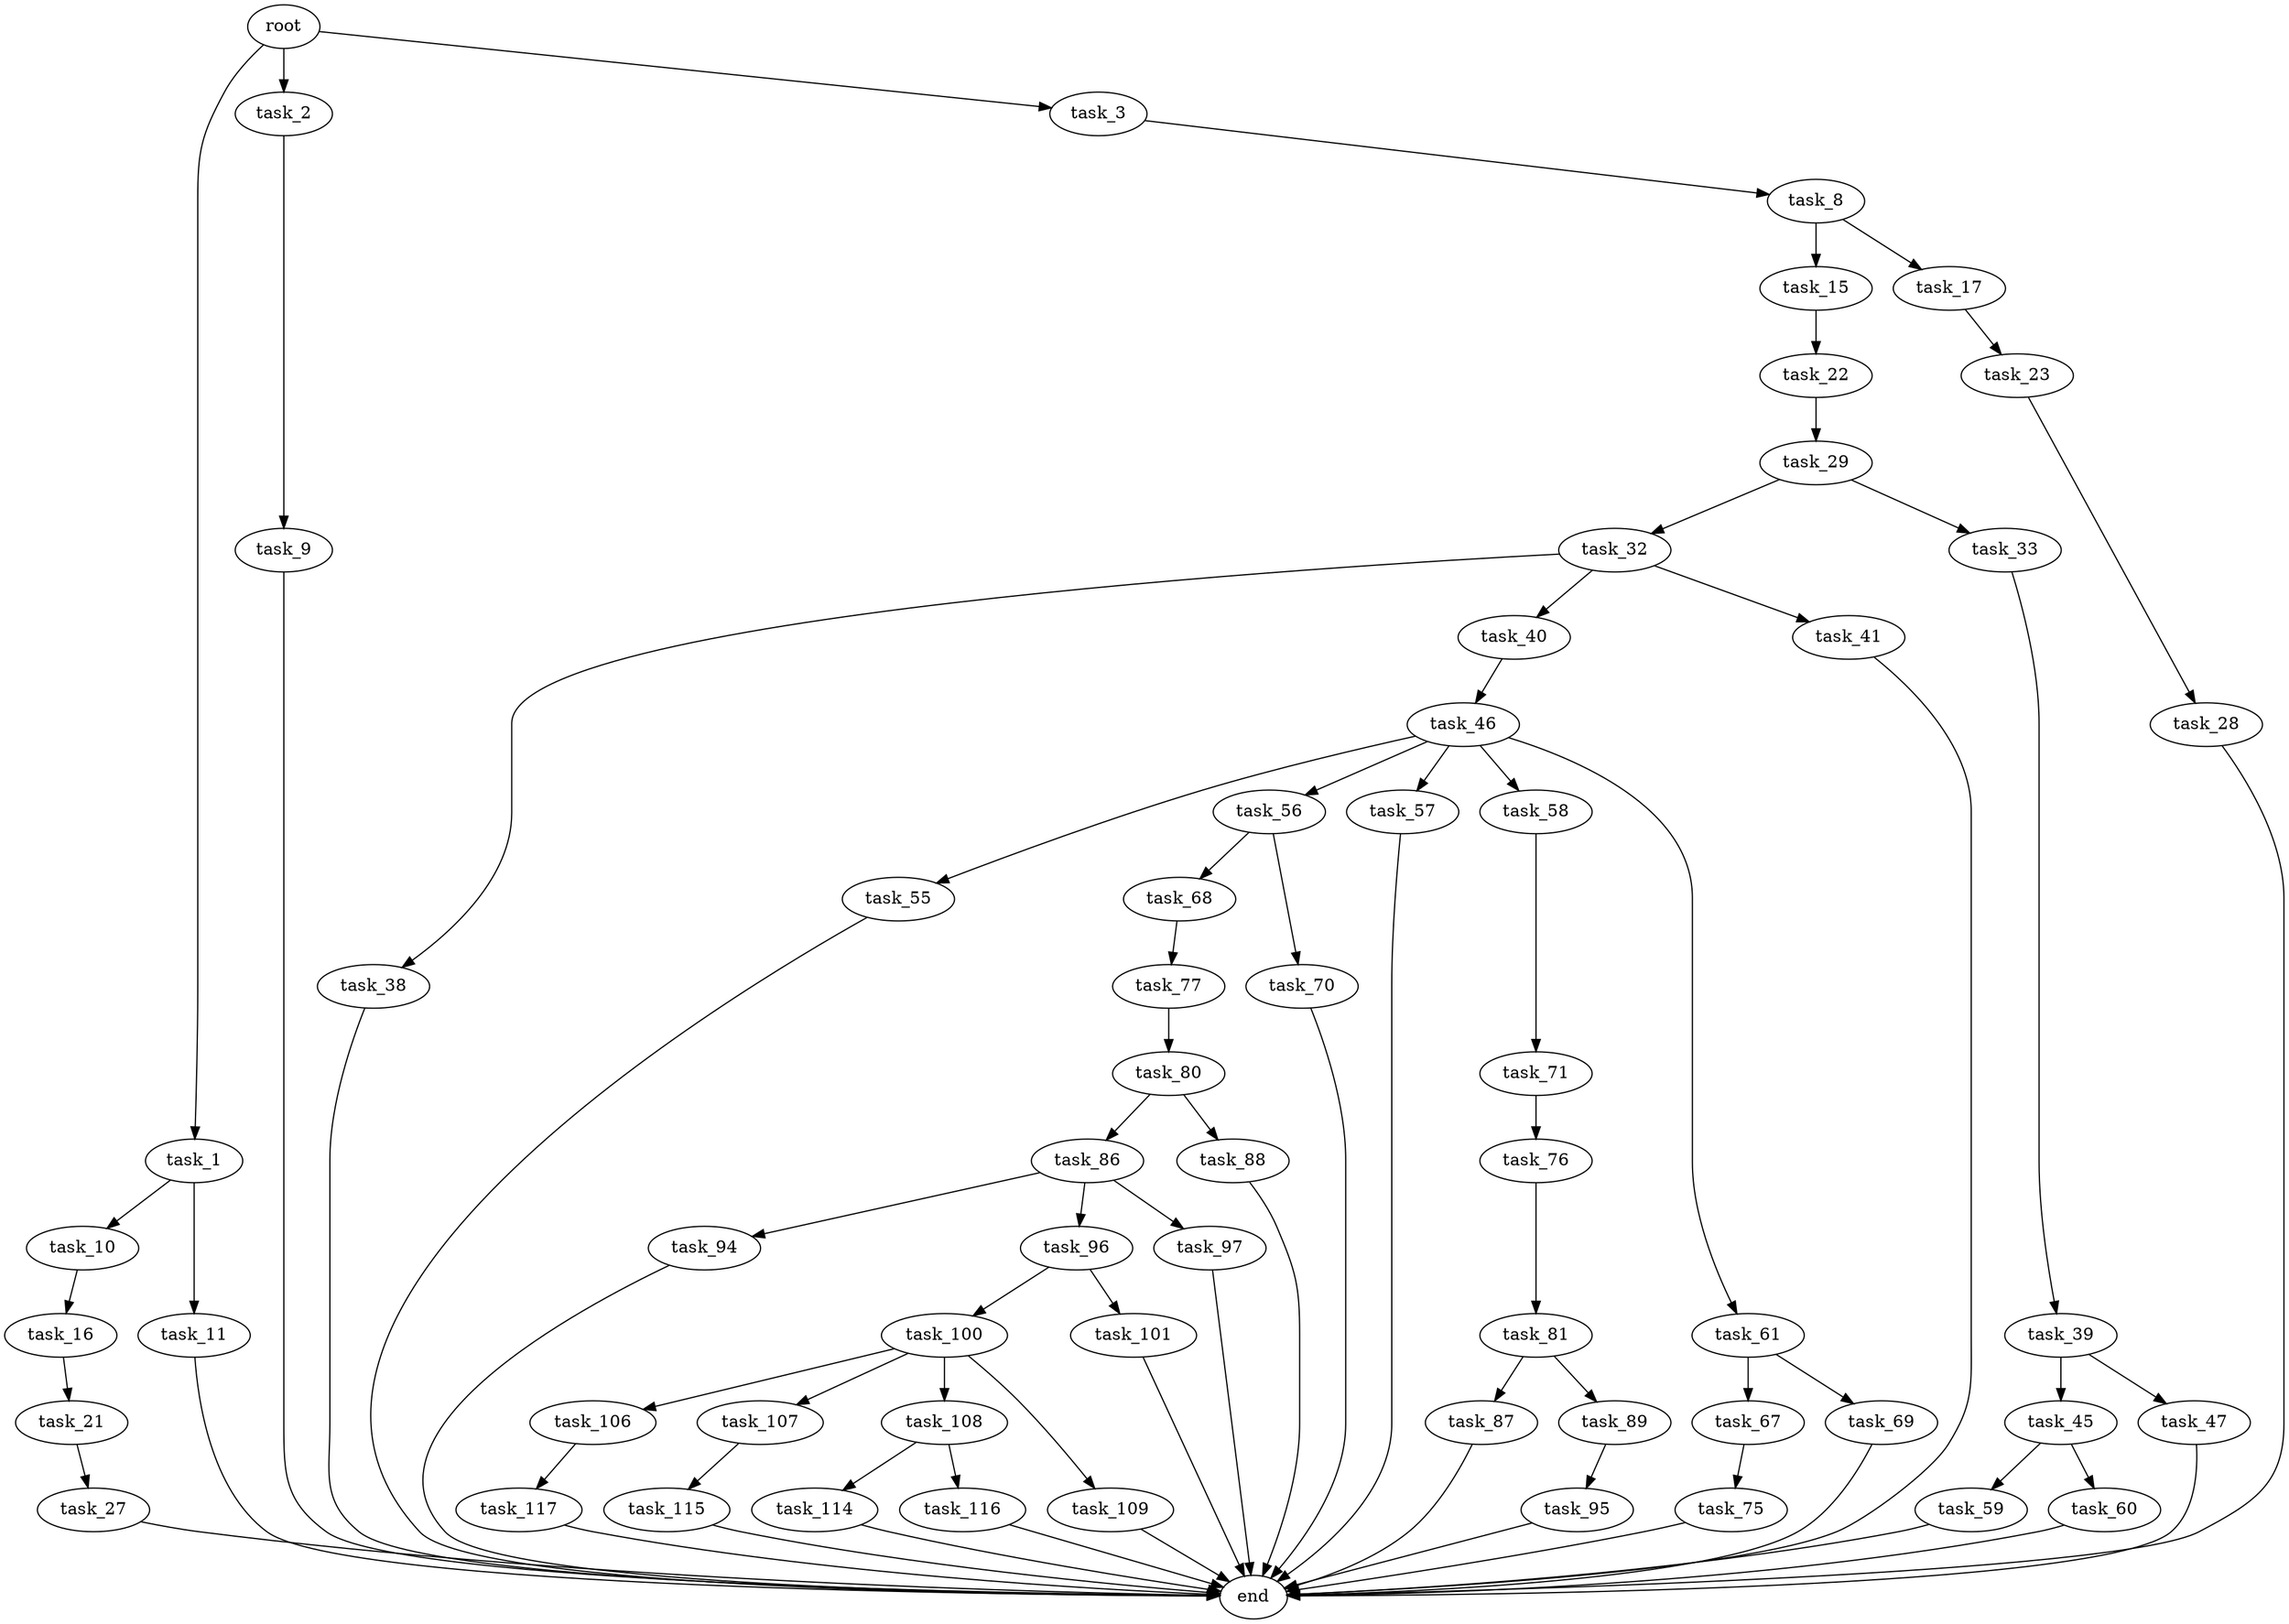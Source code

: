 digraph G {
  root [size="0.000000"];
  task_1 [size="1200083460882.000000"];
  task_2 [size="2754019220.000000"];
  task_3 [size="68719476736.000000"];
  task_10 [size="25033777875.000000"];
  task_11 [size="63154190706.000000"];
  task_9 [size="134217728000.000000"];
  task_8 [size="5828188550.000000"];
  task_15 [size="231928233984.000000"];
  task_17 [size="107340113940.000000"];
  end [size="0.000000"];
  task_16 [size="6481742268.000000"];
  task_22 [size="2564791673.000000"];
  task_21 [size="549755813888.000000"];
  task_23 [size="68719476736.000000"];
  task_27 [size="374835889896.000000"];
  task_29 [size="659345020256.000000"];
  task_28 [size="438048204047.000000"];
  task_32 [size="168271484551.000000"];
  task_33 [size="17410750029.000000"];
  task_38 [size="97806810303.000000"];
  task_40 [size="28991029248.000000"];
  task_41 [size="8070716438.000000"];
  task_39 [size="42319780354.000000"];
  task_45 [size="63704960953.000000"];
  task_47 [size="152323082040.000000"];
  task_46 [size="68719476736.000000"];
  task_59 [size="68719476736.000000"];
  task_60 [size="49364641841.000000"];
  task_55 [size="44847263717.000000"];
  task_56 [size="432996788260.000000"];
  task_57 [size="23345313434.000000"];
  task_58 [size="134217728000.000000"];
  task_61 [size="55647924720.000000"];
  task_68 [size="774294811940.000000"];
  task_70 [size="236111124234.000000"];
  task_71 [size="7933825973.000000"];
  task_67 [size="12951005375.000000"];
  task_69 [size="549755813888.000000"];
  task_75 [size="368293445632.000000"];
  task_77 [size="72362018908.000000"];
  task_76 [size="3177948159.000000"];
  task_81 [size="15594849091.000000"];
  task_80 [size="782757789696.000000"];
  task_86 [size="305456911543.000000"];
  task_88 [size="28991029248.000000"];
  task_87 [size="1512069828.000000"];
  task_89 [size="782757789696.000000"];
  task_94 [size="25540348390.000000"];
  task_96 [size="11033440982.000000"];
  task_97 [size="987586785059.000000"];
  task_95 [size="7574293668.000000"];
  task_100 [size="211948266389.000000"];
  task_101 [size="1073741824000.000000"];
  task_106 [size="12573291486.000000"];
  task_107 [size="8589934592.000000"];
  task_108 [size="669664984.000000"];
  task_109 [size="124358030264.000000"];
  task_117 [size="28991029248.000000"];
  task_115 [size="24957991692.000000"];
  task_114 [size="19633511869.000000"];
  task_116 [size="231928233984.000000"];

  root -> task_1 [size="1.000000"];
  root -> task_2 [size="1.000000"];
  root -> task_3 [size="1.000000"];
  task_1 -> task_10 [size="838860800.000000"];
  task_1 -> task_11 [size="838860800.000000"];
  task_2 -> task_9 [size="75497472.000000"];
  task_3 -> task_8 [size="134217728.000000"];
  task_10 -> task_16 [size="838860800.000000"];
  task_11 -> end [size="1.000000"];
  task_9 -> end [size="1.000000"];
  task_8 -> task_15 [size="209715200.000000"];
  task_8 -> task_17 [size="209715200.000000"];
  task_15 -> task_22 [size="301989888.000000"];
  task_17 -> task_23 [size="134217728.000000"];
  task_16 -> task_21 [size="134217728.000000"];
  task_22 -> task_29 [size="209715200.000000"];
  task_21 -> task_27 [size="536870912.000000"];
  task_23 -> task_28 [size="134217728.000000"];
  task_27 -> end [size="1.000000"];
  task_29 -> task_32 [size="536870912.000000"];
  task_29 -> task_33 [size="536870912.000000"];
  task_28 -> end [size="1.000000"];
  task_32 -> task_38 [size="209715200.000000"];
  task_32 -> task_40 [size="209715200.000000"];
  task_32 -> task_41 [size="209715200.000000"];
  task_33 -> task_39 [size="411041792.000000"];
  task_38 -> end [size="1.000000"];
  task_40 -> task_46 [size="75497472.000000"];
  task_41 -> end [size="1.000000"];
  task_39 -> task_45 [size="33554432.000000"];
  task_39 -> task_47 [size="33554432.000000"];
  task_45 -> task_59 [size="75497472.000000"];
  task_45 -> task_60 [size="75497472.000000"];
  task_47 -> end [size="1.000000"];
  task_46 -> task_55 [size="134217728.000000"];
  task_46 -> task_56 [size="134217728.000000"];
  task_46 -> task_57 [size="134217728.000000"];
  task_46 -> task_58 [size="134217728.000000"];
  task_46 -> task_61 [size="134217728.000000"];
  task_59 -> end [size="1.000000"];
  task_60 -> end [size="1.000000"];
  task_55 -> end [size="1.000000"];
  task_56 -> task_68 [size="301989888.000000"];
  task_56 -> task_70 [size="301989888.000000"];
  task_57 -> end [size="1.000000"];
  task_58 -> task_71 [size="209715200.000000"];
  task_61 -> task_67 [size="134217728.000000"];
  task_61 -> task_69 [size="134217728.000000"];
  task_68 -> task_77 [size="536870912.000000"];
  task_70 -> end [size="1.000000"];
  task_71 -> task_76 [size="209715200.000000"];
  task_67 -> task_75 [size="679477248.000000"];
  task_69 -> end [size="1.000000"];
  task_75 -> end [size="1.000000"];
  task_77 -> task_80 [size="209715200.000000"];
  task_76 -> task_81 [size="75497472.000000"];
  task_81 -> task_87 [size="301989888.000000"];
  task_81 -> task_89 [size="301989888.000000"];
  task_80 -> task_86 [size="679477248.000000"];
  task_80 -> task_88 [size="679477248.000000"];
  task_86 -> task_94 [size="411041792.000000"];
  task_86 -> task_96 [size="411041792.000000"];
  task_86 -> task_97 [size="411041792.000000"];
  task_88 -> end [size="1.000000"];
  task_87 -> end [size="1.000000"];
  task_89 -> task_95 [size="679477248.000000"];
  task_94 -> end [size="1.000000"];
  task_96 -> task_100 [size="536870912.000000"];
  task_96 -> task_101 [size="536870912.000000"];
  task_97 -> end [size="1.000000"];
  task_95 -> end [size="1.000000"];
  task_100 -> task_106 [size="301989888.000000"];
  task_100 -> task_107 [size="301989888.000000"];
  task_100 -> task_108 [size="301989888.000000"];
  task_100 -> task_109 [size="301989888.000000"];
  task_101 -> end [size="1.000000"];
  task_106 -> task_117 [size="33554432.000000"];
  task_107 -> task_115 [size="33554432.000000"];
  task_108 -> task_114 [size="75497472.000000"];
  task_108 -> task_116 [size="75497472.000000"];
  task_109 -> end [size="1.000000"];
  task_117 -> end [size="1.000000"];
  task_115 -> end [size="1.000000"];
  task_114 -> end [size="1.000000"];
  task_116 -> end [size="1.000000"];
}
